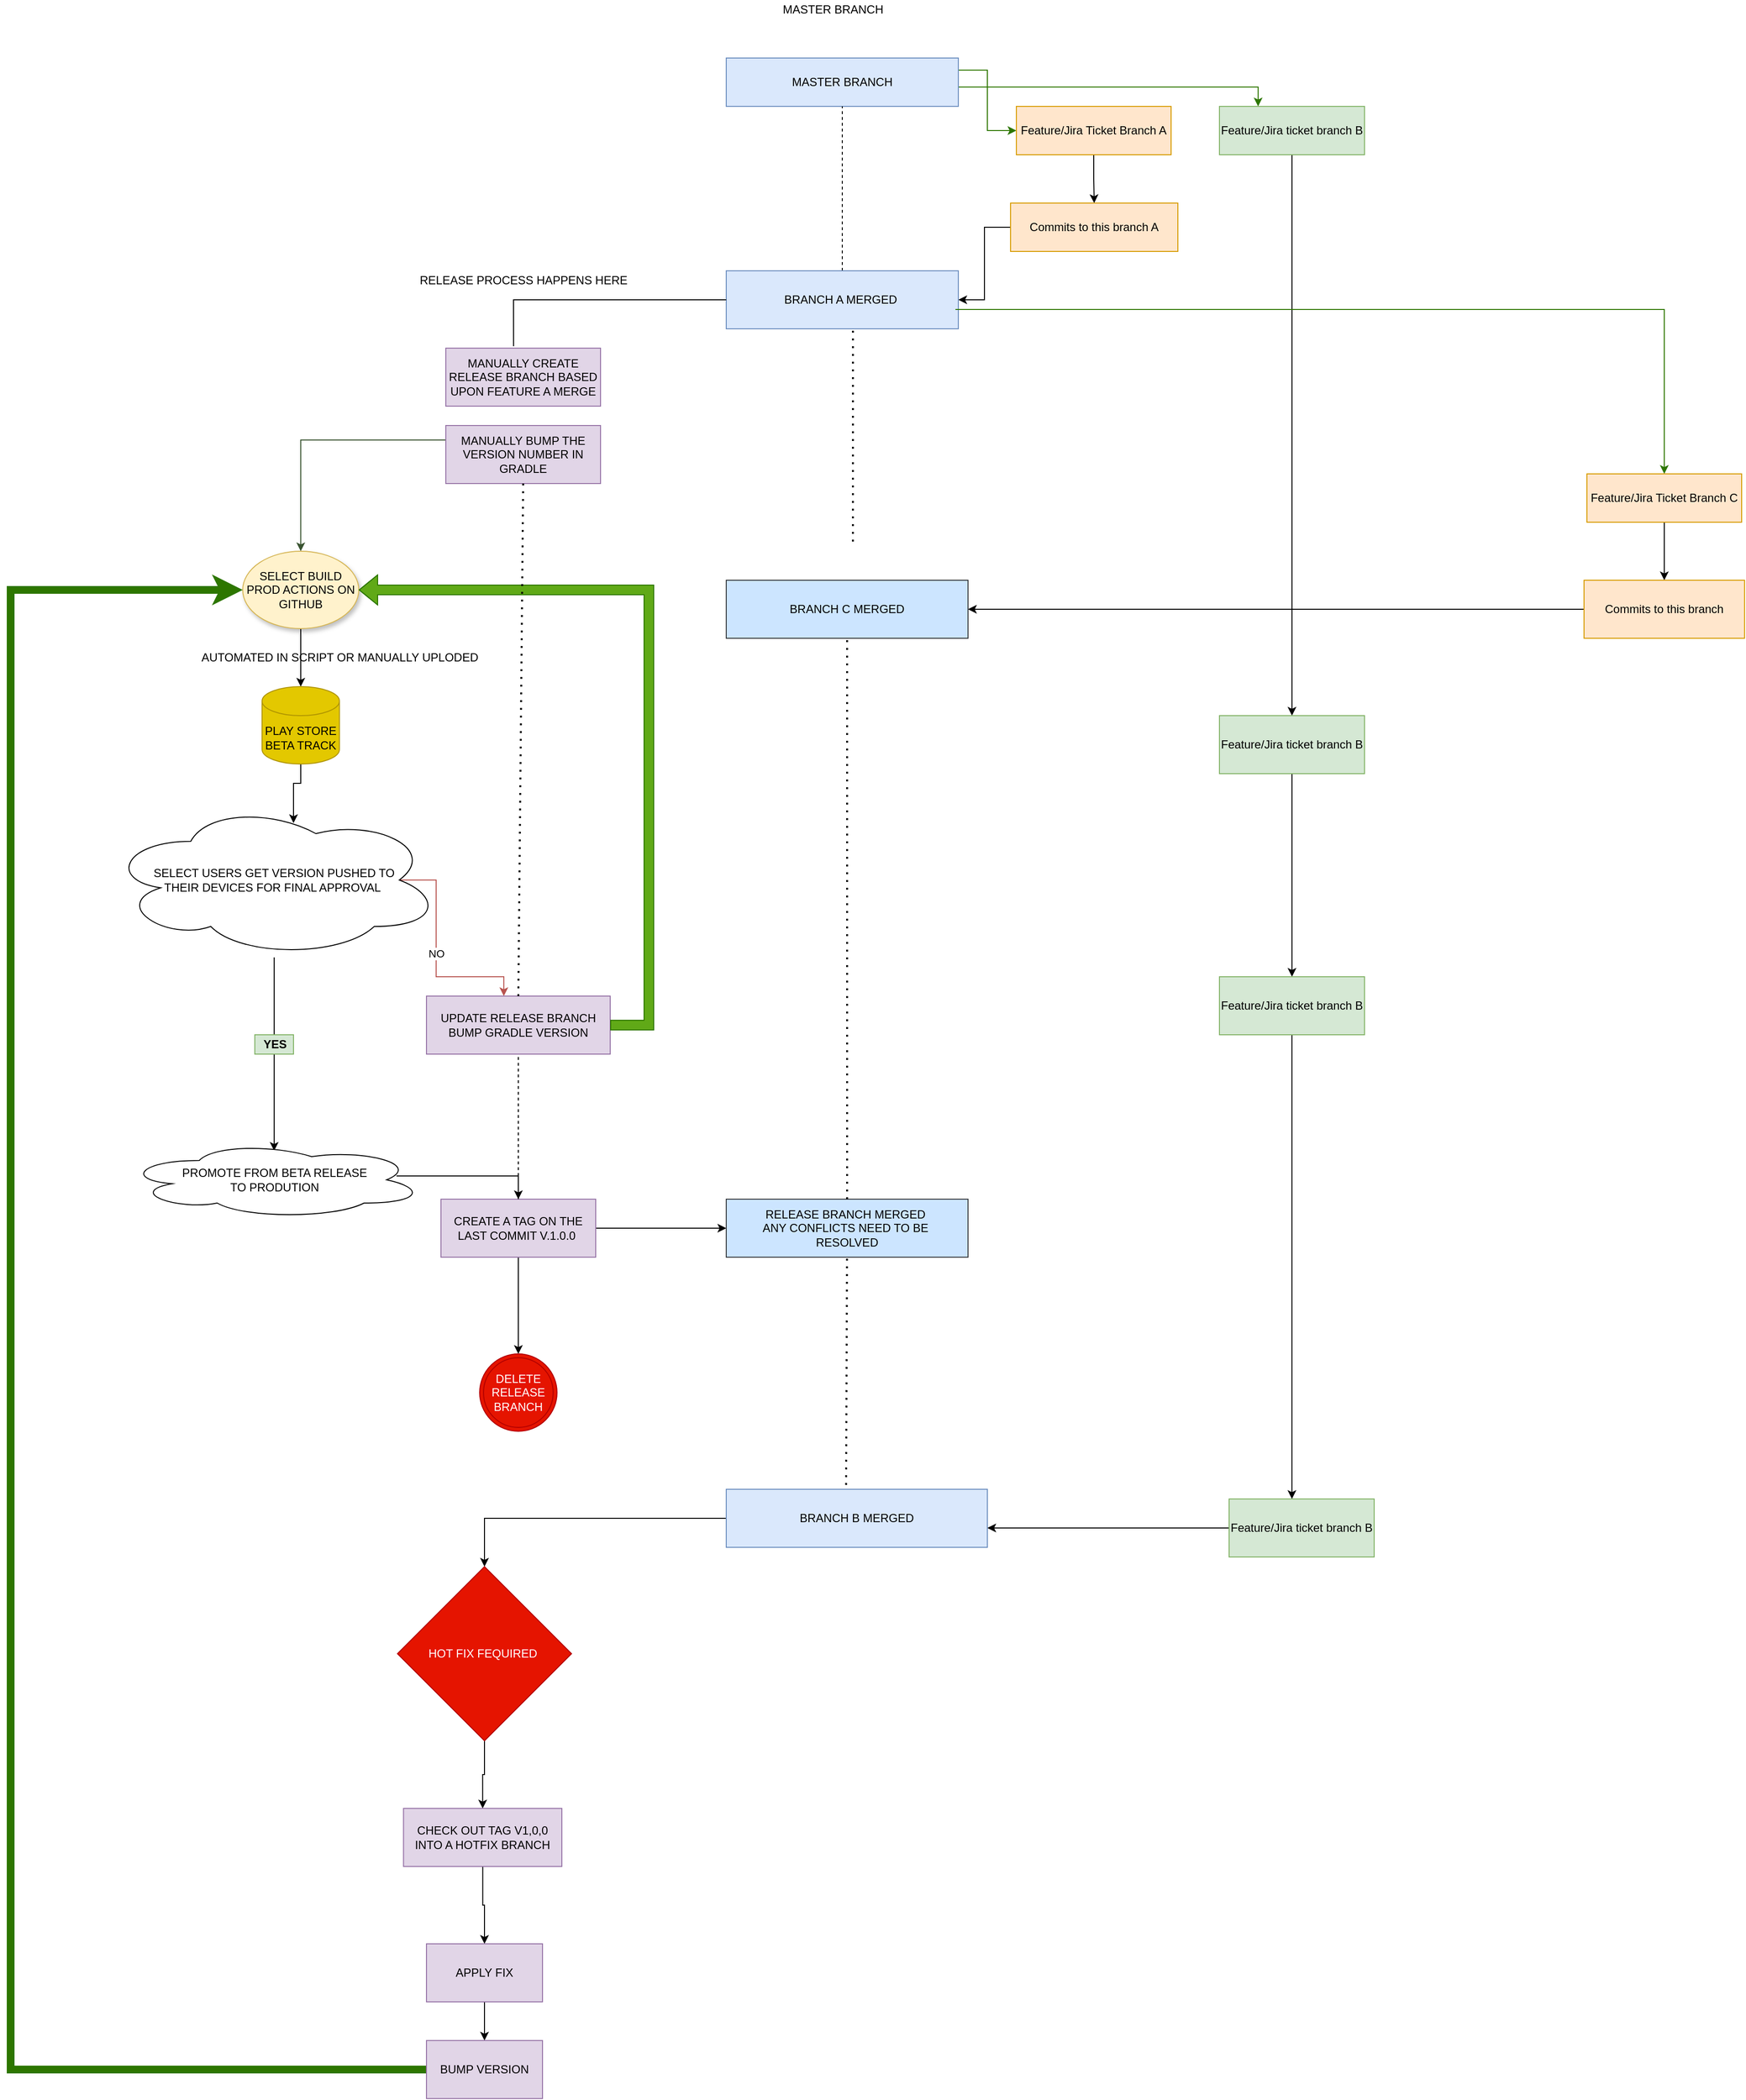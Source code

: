 <mxfile version="18.1.2" type="github">
  <diagram id="3EHLkppBtJwjmG5Y9mOe" name="Page-1">
    <mxGraphModel dx="2806" dy="834" grid="1" gridSize="10" guides="1" tooltips="1" connect="1" arrows="1" fold="1" page="1" pageScale="1" pageWidth="827" pageHeight="1169" math="0" shadow="0">
      <root>
        <mxCell id="0" />
        <mxCell id="1" parent="0" />
        <mxCell id="uesu06WTvM8V5cx507wQ-5" style="edgeStyle=orthogonalEdgeStyle;rounded=0;orthogonalLoop=1;jettySize=auto;html=1;exitX=1;exitY=0.25;exitDx=0;exitDy=0;fillColor=#60a917;strokeColor=#2D7600;" parent="1" source="uesu06WTvM8V5cx507wQ-2" target="uesu06WTvM8V5cx507wQ-6" edge="1">
          <mxGeometry relative="1" as="geometry">
            <mxPoint x="470" y="180" as="targetPoint" />
          </mxGeometry>
        </mxCell>
        <mxCell id="uesu06WTvM8V5cx507wQ-8" style="edgeStyle=orthogonalEdgeStyle;rounded=0;orthogonalLoop=1;jettySize=auto;html=1;exitX=1;exitY=0.5;exitDx=0;exitDy=0;fillColor=#60a917;strokeColor=#2D7600;" parent="1" source="uesu06WTvM8V5cx507wQ-2" target="uesu06WTvM8V5cx507wQ-9" edge="1">
          <mxGeometry relative="1" as="geometry">
            <mxPoint x="660" y="170" as="targetPoint" />
            <Array as="points">
              <mxPoint x="660" y="130" />
            </Array>
          </mxGeometry>
        </mxCell>
        <mxCell id="uesu06WTvM8V5cx507wQ-2" value="MASTER BRANCH" style="rounded=0;whiteSpace=wrap;html=1;fillColor=#dae8fc;strokeColor=#6c8ebf;" parent="1" vertex="1">
          <mxGeometry x="110" y="100" width="240" height="50" as="geometry" />
        </mxCell>
        <mxCell id="uesu06WTvM8V5cx507wQ-15" style="edgeStyle=orthogonalEdgeStyle;rounded=0;orthogonalLoop=1;jettySize=auto;html=1;entryX=0.5;entryY=0;entryDx=0;entryDy=0;" parent="1" source="uesu06WTvM8V5cx507wQ-6" target="uesu06WTvM8V5cx507wQ-11" edge="1">
          <mxGeometry relative="1" as="geometry" />
        </mxCell>
        <mxCell id="uesu06WTvM8V5cx507wQ-6" value="Feature/Jira Ticket Branch A" style="rounded=0;whiteSpace=wrap;html=1;fillColor=#ffe6cc;strokeColor=#d79b00;" parent="1" vertex="1">
          <mxGeometry x="410" y="150" width="160" height="50" as="geometry" />
        </mxCell>
        <mxCell id="uesu06WTvM8V5cx507wQ-13" value="" style="edgeStyle=orthogonalEdgeStyle;rounded=0;orthogonalLoop=1;jettySize=auto;html=1;" parent="1" source="uesu06WTvM8V5cx507wQ-9" target="uesu06WTvM8V5cx507wQ-12" edge="1">
          <mxGeometry relative="1" as="geometry" />
        </mxCell>
        <mxCell id="uesu06WTvM8V5cx507wQ-9" value="Feature/Jira ticket branch B" style="rounded=0;whiteSpace=wrap;html=1;fillColor=#d5e8d4;strokeColor=#82b366;" parent="1" vertex="1">
          <mxGeometry x="620" y="150" width="150" height="50" as="geometry" />
        </mxCell>
        <mxCell id="2qBctQuL2BjTOzQoQAPJ-1" style="edgeStyle=orthogonalEdgeStyle;rounded=0;orthogonalLoop=1;jettySize=auto;html=1;entryX=1;entryY=0.5;entryDx=0;entryDy=0;" edge="1" parent="1" source="uesu06WTvM8V5cx507wQ-11" target="uesu06WTvM8V5cx507wQ-22">
          <mxGeometry relative="1" as="geometry" />
        </mxCell>
        <mxCell id="uesu06WTvM8V5cx507wQ-11" value="Commits to this branch A" style="rounded=0;whiteSpace=wrap;html=1;fillColor=#ffe6cc;strokeColor=#d79b00;" parent="1" vertex="1">
          <mxGeometry x="404" y="250" width="173" height="50" as="geometry" />
        </mxCell>
        <mxCell id="2qBctQuL2BjTOzQoQAPJ-21" style="edgeStyle=orthogonalEdgeStyle;rounded=0;orthogonalLoop=1;jettySize=auto;html=1;entryX=0.5;entryY=0;entryDx=0;entryDy=0;strokeWidth=1;" edge="1" parent="1" source="uesu06WTvM8V5cx507wQ-12" target="uesu06WTvM8V5cx507wQ-23">
          <mxGeometry relative="1" as="geometry" />
        </mxCell>
        <mxCell id="uesu06WTvM8V5cx507wQ-12" value="Feature/Jira ticket branch B" style="rounded=0;whiteSpace=wrap;html=1;fillColor=#d5e8d4;strokeColor=#82b366;" parent="1" vertex="1">
          <mxGeometry x="620" y="780" width="150" height="60" as="geometry" />
        </mxCell>
        <mxCell id="uesu06WTvM8V5cx507wQ-20" value="" style="endArrow=none;dashed=1;html=1;rounded=0;entryX=0.5;entryY=1;entryDx=0;entryDy=0;" parent="1" target="uesu06WTvM8V5cx507wQ-2" edge="1">
          <mxGeometry width="50" height="50" relative="1" as="geometry">
            <mxPoint x="230" y="320" as="sourcePoint" />
            <mxPoint x="210" y="230" as="targetPoint" />
          </mxGeometry>
        </mxCell>
        <mxCell id="uesu06WTvM8V5cx507wQ-22" value="BRANCH A MERGED&amp;nbsp;" style="rounded=0;whiteSpace=wrap;html=1;fillColor=#dae8fc;strokeColor=#6c8ebf;" parent="1" vertex="1">
          <mxGeometry x="110" y="320" width="240" height="60" as="geometry" />
        </mxCell>
        <mxCell id="2qBctQuL2BjTOzQoQAPJ-22" style="edgeStyle=orthogonalEdgeStyle;rounded=0;orthogonalLoop=1;jettySize=auto;html=1;entryX=0.433;entryY=0;entryDx=0;entryDy=0;entryPerimeter=0;strokeWidth=1;" edge="1" parent="1" source="uesu06WTvM8V5cx507wQ-23" target="uesu06WTvM8V5cx507wQ-24">
          <mxGeometry relative="1" as="geometry" />
        </mxCell>
        <mxCell id="uesu06WTvM8V5cx507wQ-23" value="Feature/Jira ticket branch B" style="rounded=0;whiteSpace=wrap;html=1;fillColor=#d5e8d4;strokeColor=#82b366;" parent="1" vertex="1">
          <mxGeometry x="620" y="1050" width="150" height="60" as="geometry" />
        </mxCell>
        <mxCell id="2qBctQuL2BjTOzQoQAPJ-4" style="edgeStyle=orthogonalEdgeStyle;rounded=0;orthogonalLoop=1;jettySize=auto;html=1;" edge="1" parent="1" source="uesu06WTvM8V5cx507wQ-24" target="2qBctQuL2BjTOzQoQAPJ-5">
          <mxGeometry relative="1" as="geometry">
            <mxPoint x="440" y="1592.857" as="targetPoint" />
            <Array as="points">
              <mxPoint x="700" y="1610" />
            </Array>
          </mxGeometry>
        </mxCell>
        <mxCell id="uesu06WTvM8V5cx507wQ-24" value="Feature/Jira ticket branch B" style="rounded=0;whiteSpace=wrap;html=1;fillColor=#d5e8d4;strokeColor=#82b366;" parent="1" vertex="1">
          <mxGeometry x="630" y="1590" width="150" height="60" as="geometry" />
        </mxCell>
        <mxCell id="uesu06WTvM8V5cx507wQ-29" style="edgeStyle=orthogonalEdgeStyle;rounded=0;orthogonalLoop=1;jettySize=auto;html=1;exitX=0;exitY=0.25;exitDx=0;exitDy=0;fillColor=#6d8764;strokeColor=#3A5431;" parent="1" source="uesu06WTvM8V5cx507wQ-31" target="uesu06WTvM8V5cx507wQ-27" edge="1">
          <mxGeometry relative="1" as="geometry" />
        </mxCell>
        <mxCell id="uesu06WTvM8V5cx507wQ-25" value="MANUALLY CREATE RELEASE BRANCH BASED UPON FEATURE A MERGE" style="rounded=0;whiteSpace=wrap;html=1;fillColor=#e1d5e7;strokeColor=#9673a6;" parent="1" vertex="1">
          <mxGeometry x="-180" y="400" width="160" height="60" as="geometry" />
        </mxCell>
        <mxCell id="uesu06WTvM8V5cx507wQ-26" value="" style="endArrow=none;html=1;rounded=0;exitX=0.438;exitY=-0.033;exitDx=0;exitDy=0;exitPerimeter=0;entryX=0;entryY=0.5;entryDx=0;entryDy=0;" parent="1" source="uesu06WTvM8V5cx507wQ-25" target="uesu06WTvM8V5cx507wQ-22" edge="1">
          <mxGeometry width="50" height="50" relative="1" as="geometry">
            <mxPoint x="390" y="350" as="sourcePoint" />
            <mxPoint x="440" y="300" as="targetPoint" />
            <Array as="points">
              <mxPoint x="-110" y="350" />
            </Array>
          </mxGeometry>
        </mxCell>
        <mxCell id="uesu06WTvM8V5cx507wQ-41" style="edgeStyle=orthogonalEdgeStyle;rounded=0;orthogonalLoop=1;jettySize=auto;html=1;exitX=0.5;exitY=1;exitDx=0;exitDy=0;entryX=0.5;entryY=0;entryDx=0;entryDy=0;entryPerimeter=0;" parent="1" source="uesu06WTvM8V5cx507wQ-27" target="uesu06WTvM8V5cx507wQ-30" edge="1">
          <mxGeometry relative="1" as="geometry" />
        </mxCell>
        <mxCell id="uesu06WTvM8V5cx507wQ-27" value="SELECT BUILD PROD ACTIONS ON GITHUB" style="ellipse;whiteSpace=wrap;html=1;fillColor=#fff2cc;strokeColor=#d6b656;shadow=1;" parent="1" vertex="1">
          <mxGeometry x="-390" y="610" width="120" height="80" as="geometry" />
        </mxCell>
        <mxCell id="uesu06WTvM8V5cx507wQ-43" style="edgeStyle=orthogonalEdgeStyle;rounded=0;orthogonalLoop=1;jettySize=auto;html=1;entryX=0.558;entryY=0.132;entryDx=0;entryDy=0;entryPerimeter=0;" parent="1" source="uesu06WTvM8V5cx507wQ-30" target="uesu06WTvM8V5cx507wQ-40" edge="1">
          <mxGeometry relative="1" as="geometry">
            <mxPoint x="-330" y="860" as="targetPoint" />
          </mxGeometry>
        </mxCell>
        <mxCell id="uesu06WTvM8V5cx507wQ-30" value="PLAY STORE BETA TRACK" style="shape=cylinder3;whiteSpace=wrap;html=1;boundedLbl=1;backgroundOutline=1;size=15;fillColor=#e3c800;fontColor=#000000;strokeColor=#B09500;" parent="1" vertex="1">
          <mxGeometry x="-370" y="750" width="80" height="80" as="geometry" />
        </mxCell>
        <mxCell id="uesu06WTvM8V5cx507wQ-31" value="MANUALLY BUMP THE VERSION NUMBER IN GRADLE" style="rounded=0;whiteSpace=wrap;html=1;fillColor=#e1d5e7;strokeColor=#9673a6;" parent="1" vertex="1">
          <mxGeometry x="-180" y="480" width="160" height="60" as="geometry" />
        </mxCell>
        <mxCell id="uesu06WTvM8V5cx507wQ-35" style="edgeStyle=orthogonalEdgeStyle;rounded=0;orthogonalLoop=1;jettySize=auto;html=1;exitX=1;exitY=0.25;exitDx=0;exitDy=0;fillColor=#60a917;strokeColor=#2D7600;" parent="1" target="uesu06WTvM8V5cx507wQ-37" edge="1">
          <mxGeometry relative="1" as="geometry">
            <mxPoint x="467" y="427.5" as="targetPoint" />
            <mxPoint x="347" y="360" as="sourcePoint" />
            <Array as="points">
              <mxPoint x="1080" y="360" />
            </Array>
          </mxGeometry>
        </mxCell>
        <mxCell id="uesu06WTvM8V5cx507wQ-36" style="edgeStyle=orthogonalEdgeStyle;rounded=0;orthogonalLoop=1;jettySize=auto;html=1;entryX=0.5;entryY=0;entryDx=0;entryDy=0;" parent="1" source="uesu06WTvM8V5cx507wQ-37" target="uesu06WTvM8V5cx507wQ-38" edge="1">
          <mxGeometry relative="1" as="geometry" />
        </mxCell>
        <mxCell id="uesu06WTvM8V5cx507wQ-37" value="Feature/Jira Ticket Branch C" style="rounded=0;whiteSpace=wrap;html=1;fillColor=#ffe6cc;strokeColor=#d79b00;" parent="1" vertex="1">
          <mxGeometry x="1000" y="530" width="160" height="50" as="geometry" />
        </mxCell>
        <mxCell id="uesu06WTvM8V5cx507wQ-68" style="edgeStyle=orthogonalEdgeStyle;rounded=0;orthogonalLoop=1;jettySize=auto;html=1;entryX=1;entryY=0.5;entryDx=0;entryDy=0;" parent="1" source="uesu06WTvM8V5cx507wQ-38" target="uesu06WTvM8V5cx507wQ-65" edge="1">
          <mxGeometry relative="1" as="geometry" />
        </mxCell>
        <mxCell id="uesu06WTvM8V5cx507wQ-38" value="Commits to this branch" style="rounded=0;whiteSpace=wrap;html=1;fillColor=#ffe6cc;strokeColor=#d79b00;" parent="1" vertex="1">
          <mxGeometry x="997" y="640" width="166" height="60" as="geometry" />
        </mxCell>
        <mxCell id="uesu06WTvM8V5cx507wQ-51" value="NO" style="edgeStyle=orthogonalEdgeStyle;rounded=0;orthogonalLoop=1;jettySize=auto;html=1;fillColor=#f8cecc;strokeColor=#b85450;exitX=0.875;exitY=0.5;exitDx=0;exitDy=0;exitPerimeter=0;" parent="1" source="uesu06WTvM8V5cx507wQ-40" target="uesu06WTvM8V5cx507wQ-44" edge="1">
          <mxGeometry relative="1" as="geometry">
            <Array as="points">
              <mxPoint x="-190" y="950" />
              <mxPoint x="-190" y="1050" />
              <mxPoint x="-120" y="1050" />
            </Array>
          </mxGeometry>
        </mxCell>
        <mxCell id="uesu06WTvM8V5cx507wQ-54" style="edgeStyle=orthogonalEdgeStyle;rounded=0;orthogonalLoop=1;jettySize=auto;html=1;" parent="1" source="uesu06WTvM8V5cx507wQ-40" edge="1">
          <mxGeometry relative="1" as="geometry">
            <mxPoint x="-357.5" y="1230" as="targetPoint" />
          </mxGeometry>
        </mxCell>
        <mxCell id="uesu06WTvM8V5cx507wQ-40" value="SELECT USERS GET VERSION PUSHED TO &lt;br&gt;THEIR DEVICES FOR FINAL APPROVAL&amp;nbsp;" style="ellipse;shape=cloud;whiteSpace=wrap;html=1;" parent="1" vertex="1">
          <mxGeometry x="-530" y="870" width="345" height="160" as="geometry" />
        </mxCell>
        <mxCell id="uesu06WTvM8V5cx507wQ-44" value="UPDATE RELEASE BRANCH BUMP GRADLE VERSION" style="rounded=0;whiteSpace=wrap;html=1;fillColor=#e1d5e7;strokeColor=#9673a6;" parent="1" vertex="1">
          <mxGeometry x="-200" y="1070" width="190" height="60" as="geometry" />
        </mxCell>
        <mxCell id="uesu06WTvM8V5cx507wQ-53" value="" style="shape=flexArrow;endArrow=classic;html=1;rounded=0;entryX=1;entryY=0.5;entryDx=0;entryDy=0;exitX=1;exitY=0.5;exitDx=0;exitDy=0;fillColor=#60a917;strokeColor=#2D7600;" parent="1" source="uesu06WTvM8V5cx507wQ-44" target="uesu06WTvM8V5cx507wQ-27" edge="1">
          <mxGeometry width="50" height="50" relative="1" as="geometry">
            <mxPoint x="-20" y="1080" as="sourcePoint" />
            <mxPoint x="100" y="730" as="targetPoint" />
            <Array as="points">
              <mxPoint x="30" y="1100" />
              <mxPoint x="30" y="820" />
              <mxPoint x="30" y="650" />
            </Array>
          </mxGeometry>
        </mxCell>
        <mxCell id="uesu06WTvM8V5cx507wQ-55" value="" style="endArrow=none;dashed=1;html=1;dashPattern=1 3;strokeWidth=2;rounded=0;exitX=0.5;exitY=0;exitDx=0;exitDy=0;" parent="1" source="uesu06WTvM8V5cx507wQ-44" edge="1">
          <mxGeometry width="50" height="50" relative="1" as="geometry">
            <mxPoint x="-150" y="590" as="sourcePoint" />
            <mxPoint x="-100" y="540" as="targetPoint" />
          </mxGeometry>
        </mxCell>
        <mxCell id="uesu06WTvM8V5cx507wQ-58" style="edgeStyle=orthogonalEdgeStyle;rounded=0;orthogonalLoop=1;jettySize=auto;html=1;exitX=0.908;exitY=0.45;exitDx=0;exitDy=0;exitPerimeter=0;entryX=0.5;entryY=0;entryDx=0;entryDy=0;" parent="1" source="uesu06WTvM8V5cx507wQ-57" target="uesu06WTvM8V5cx507wQ-60" edge="1">
          <mxGeometry relative="1" as="geometry">
            <mxPoint x="-100" y="1270" as="targetPoint" />
          </mxGeometry>
        </mxCell>
        <mxCell id="uesu06WTvM8V5cx507wQ-57" value="PROMOTE FROM BETA RELEASE &lt;br&gt;TO PRODUTION" style="ellipse;shape=cloud;whiteSpace=wrap;html=1;" parent="1" vertex="1">
          <mxGeometry x="-512.5" y="1220" width="310" height="80" as="geometry" />
        </mxCell>
        <mxCell id="uesu06WTvM8V5cx507wQ-72" style="edgeStyle=orthogonalEdgeStyle;rounded=0;orthogonalLoop=1;jettySize=auto;html=1;entryX=0;entryY=0.5;entryDx=0;entryDy=0;" parent="1" source="uesu06WTvM8V5cx507wQ-60" target="uesu06WTvM8V5cx507wQ-70" edge="1">
          <mxGeometry relative="1" as="geometry" />
        </mxCell>
        <mxCell id="uesu06WTvM8V5cx507wQ-73" style="edgeStyle=orthogonalEdgeStyle;rounded=0;orthogonalLoop=1;jettySize=auto;html=1;" parent="1" source="uesu06WTvM8V5cx507wQ-60" target="uesu06WTvM8V5cx507wQ-63" edge="1">
          <mxGeometry relative="1" as="geometry" />
        </mxCell>
        <mxCell id="uesu06WTvM8V5cx507wQ-60" value="CREATE A TAG ON THE LAST COMMIT V.1.0.0&amp;nbsp;" style="rounded=0;whiteSpace=wrap;html=1;fillColor=#e1d5e7;strokeColor=#9673a6;" parent="1" vertex="1">
          <mxGeometry x="-185" y="1280" width="160" height="60" as="geometry" />
        </mxCell>
        <mxCell id="uesu06WTvM8V5cx507wQ-63" value="DELETE RELEASE BRANCH" style="ellipse;shape=doubleEllipse;whiteSpace=wrap;html=1;aspect=fixed;fillColor=#e51400;fontColor=#ffffff;strokeColor=#B20000;" parent="1" vertex="1">
          <mxGeometry x="-145" y="1440" width="80" height="80" as="geometry" />
        </mxCell>
        <mxCell id="uesu06WTvM8V5cx507wQ-64" value="" style="endArrow=none;dashed=1;html=1;dashPattern=1 3;strokeWidth=2;rounded=0;entryX=0.546;entryY=0.983;entryDx=0;entryDy=0;entryPerimeter=0;" parent="1" target="uesu06WTvM8V5cx507wQ-22" edge="1">
          <mxGeometry width="50" height="50" relative="1" as="geometry">
            <mxPoint x="241" y="600" as="sourcePoint" />
            <mxPoint x="100" y="370" as="targetPoint" />
          </mxGeometry>
        </mxCell>
        <mxCell id="uesu06WTvM8V5cx507wQ-65" value="BRANCH C MERGED" style="rounded=0;whiteSpace=wrap;html=1;fillColor=#cce5ff;strokeColor=#36393d;" parent="1" vertex="1">
          <mxGeometry x="110" y="640" width="250" height="60" as="geometry" />
        </mxCell>
        <mxCell id="uesu06WTvM8V5cx507wQ-70" value="RELEASE BRANCH MERGED&amp;nbsp;&lt;br&gt;ANY CONFLICTS NEED TO BE&amp;nbsp;&lt;br&gt;RESOLVED" style="rounded=0;whiteSpace=wrap;html=1;fillColor=#cce5ff;strokeColor=#36393d;" parent="1" vertex="1">
          <mxGeometry x="110" y="1280" width="250" height="60" as="geometry" />
        </mxCell>
        <mxCell id="uesu06WTvM8V5cx507wQ-74" value="RELEASE PROCESS HAPPENS HERE" style="text;html=1;align=center;verticalAlign=middle;resizable=0;points=[];autosize=1;strokeColor=none;fillColor=none;" parent="1" vertex="1">
          <mxGeometry x="-215" y="320" width="230" height="20" as="geometry" />
        </mxCell>
        <mxCell id="uesu06WTvM8V5cx507wQ-75" value="AUTOMATED IN SCRIPT OR MANUALLY UPLODED" style="text;html=1;align=center;verticalAlign=middle;resizable=0;points=[];autosize=1;strokeColor=none;fillColor=none;" parent="1" vertex="1">
          <mxGeometry x="-440" y="710" width="300" height="20" as="geometry" />
        </mxCell>
        <mxCell id="uesu06WTvM8V5cx507wQ-76" value="&lt;b&gt;YES&lt;/b&gt;" style="text;html=1;align=center;verticalAlign=middle;resizable=0;points=[];autosize=1;strokeColor=#82b366;fillColor=#d5e8d4;" parent="1" vertex="1">
          <mxGeometry x="-377.5" y="1110" width="40" height="20" as="geometry" />
        </mxCell>
        <mxCell id="uesu06WTvM8V5cx507wQ-77" value="" style="endArrow=none;dashed=1;html=1;rounded=0;entryX=0.5;entryY=1;entryDx=0;entryDy=0;exitX=0.5;exitY=0;exitDx=0;exitDy=0;" parent="1" source="uesu06WTvM8V5cx507wQ-60" target="uesu06WTvM8V5cx507wQ-44" edge="1">
          <mxGeometry width="50" height="50" relative="1" as="geometry">
            <mxPoint x="90" y="1270" as="sourcePoint" />
            <mxPoint x="140" y="1220" as="targetPoint" />
          </mxGeometry>
        </mxCell>
        <mxCell id="uesu06WTvM8V5cx507wQ-78" value="MASTER BRANCH" style="text;html=1;align=center;verticalAlign=middle;resizable=0;points=[];autosize=1;strokeColor=none;fillColor=none;" parent="1" vertex="1">
          <mxGeometry x="160" y="40" width="120" height="20" as="geometry" />
        </mxCell>
        <mxCell id="2qBctQuL2BjTOzQoQAPJ-3" value="" style="endArrow=none;dashed=1;html=1;dashPattern=1 3;strokeWidth=2;rounded=0;entryX=0.5;entryY=1;entryDx=0;entryDy=0;exitX=0.5;exitY=0;exitDx=0;exitDy=0;" edge="1" parent="1" source="uesu06WTvM8V5cx507wQ-70" target="uesu06WTvM8V5cx507wQ-65">
          <mxGeometry width="50" height="50" relative="1" as="geometry">
            <mxPoint x="250" y="1230" as="sourcePoint" />
            <mxPoint x="251.04" y="388.98" as="targetPoint" />
            <Array as="points" />
          </mxGeometry>
        </mxCell>
        <mxCell id="2qBctQuL2BjTOzQoQAPJ-12" style="edgeStyle=orthogonalEdgeStyle;rounded=0;orthogonalLoop=1;jettySize=auto;html=1;" edge="1" parent="1" source="2qBctQuL2BjTOzQoQAPJ-5" target="2qBctQuL2BjTOzQoQAPJ-10">
          <mxGeometry relative="1" as="geometry" />
        </mxCell>
        <mxCell id="2qBctQuL2BjTOzQoQAPJ-5" value="BRANCH B MERGED" style="rounded=0;whiteSpace=wrap;html=1;fillColor=#dae8fc;strokeColor=#6c8ebf;" vertex="1" parent="1">
          <mxGeometry x="110" y="1580" width="270" height="60" as="geometry" />
        </mxCell>
        <mxCell id="2qBctQuL2BjTOzQoQAPJ-9" value="" style="endArrow=none;dashed=1;html=1;dashPattern=1 3;strokeWidth=2;rounded=0;exitX=0.459;exitY=-0.076;exitDx=0;exitDy=0;exitPerimeter=0;" edge="1" parent="1" source="2qBctQuL2BjTOzQoQAPJ-5" target="uesu06WTvM8V5cx507wQ-70">
          <mxGeometry width="50" height="50" relative="1" as="geometry">
            <mxPoint x="-150" y="1330" as="sourcePoint" />
            <mxPoint x="-100" y="1280" as="targetPoint" />
          </mxGeometry>
        </mxCell>
        <mxCell id="2qBctQuL2BjTOzQoQAPJ-14" style="edgeStyle=orthogonalEdgeStyle;rounded=0;orthogonalLoop=1;jettySize=auto;html=1;entryX=0.5;entryY=0;entryDx=0;entryDy=0;" edge="1" parent="1" source="2qBctQuL2BjTOzQoQAPJ-10" target="2qBctQuL2BjTOzQoQAPJ-13">
          <mxGeometry relative="1" as="geometry" />
        </mxCell>
        <mxCell id="2qBctQuL2BjTOzQoQAPJ-10" value="HOT FIX FEQUIRED&amp;nbsp;" style="rhombus;whiteSpace=wrap;html=1;fillColor=#e51400;fontColor=#ffffff;strokeColor=#B20000;" vertex="1" parent="1">
          <mxGeometry x="-230" y="1660" width="180" height="180" as="geometry" />
        </mxCell>
        <mxCell id="2qBctQuL2BjTOzQoQAPJ-16" value="" style="edgeStyle=orthogonalEdgeStyle;rounded=0;orthogonalLoop=1;jettySize=auto;html=1;" edge="1" parent="1" source="2qBctQuL2BjTOzQoQAPJ-13" target="2qBctQuL2BjTOzQoQAPJ-15">
          <mxGeometry relative="1" as="geometry" />
        </mxCell>
        <mxCell id="2qBctQuL2BjTOzQoQAPJ-13" value="CHECK OUT TAG V1,0,0&lt;br&gt;INTO A HOTFIX BRANCH" style="rounded=0;whiteSpace=wrap;html=1;fillColor=#e1d5e7;strokeColor=#9673a6;" vertex="1" parent="1">
          <mxGeometry x="-223.75" y="1910" width="163.75" height="60" as="geometry" />
        </mxCell>
        <mxCell id="2qBctQuL2BjTOzQoQAPJ-17" style="edgeStyle=orthogonalEdgeStyle;rounded=0;orthogonalLoop=1;jettySize=auto;html=1;" edge="1" parent="1" source="2qBctQuL2BjTOzQoQAPJ-15">
          <mxGeometry relative="1" as="geometry">
            <mxPoint x="-140" y="2150" as="targetPoint" />
          </mxGeometry>
        </mxCell>
        <mxCell id="2qBctQuL2BjTOzQoQAPJ-15" value="APPLY FIX" style="whiteSpace=wrap;html=1;fillColor=#e1d5e7;strokeColor=#9673a6;rounded=0;" vertex="1" parent="1">
          <mxGeometry x="-200" y="2050" width="120" height="60" as="geometry" />
        </mxCell>
        <mxCell id="2qBctQuL2BjTOzQoQAPJ-19" style="edgeStyle=orthogonalEdgeStyle;rounded=0;orthogonalLoop=1;jettySize=auto;html=1;entryX=0;entryY=0.5;entryDx=0;entryDy=0;fillColor=#60a917;strokeColor=#2D7600;strokeWidth=8;" edge="1" parent="1" source="2qBctQuL2BjTOzQoQAPJ-18" target="uesu06WTvM8V5cx507wQ-27">
          <mxGeometry relative="1" as="geometry">
            <Array as="points">
              <mxPoint x="-630" y="2180" />
              <mxPoint x="-630" y="650" />
            </Array>
          </mxGeometry>
        </mxCell>
        <mxCell id="2qBctQuL2BjTOzQoQAPJ-18" value="BUMP VERSION" style="whiteSpace=wrap;html=1;fillColor=#e1d5e7;strokeColor=#9673a6;rounded=0;" vertex="1" parent="1">
          <mxGeometry x="-200" y="2150" width="120" height="60" as="geometry" />
        </mxCell>
      </root>
    </mxGraphModel>
  </diagram>
</mxfile>
